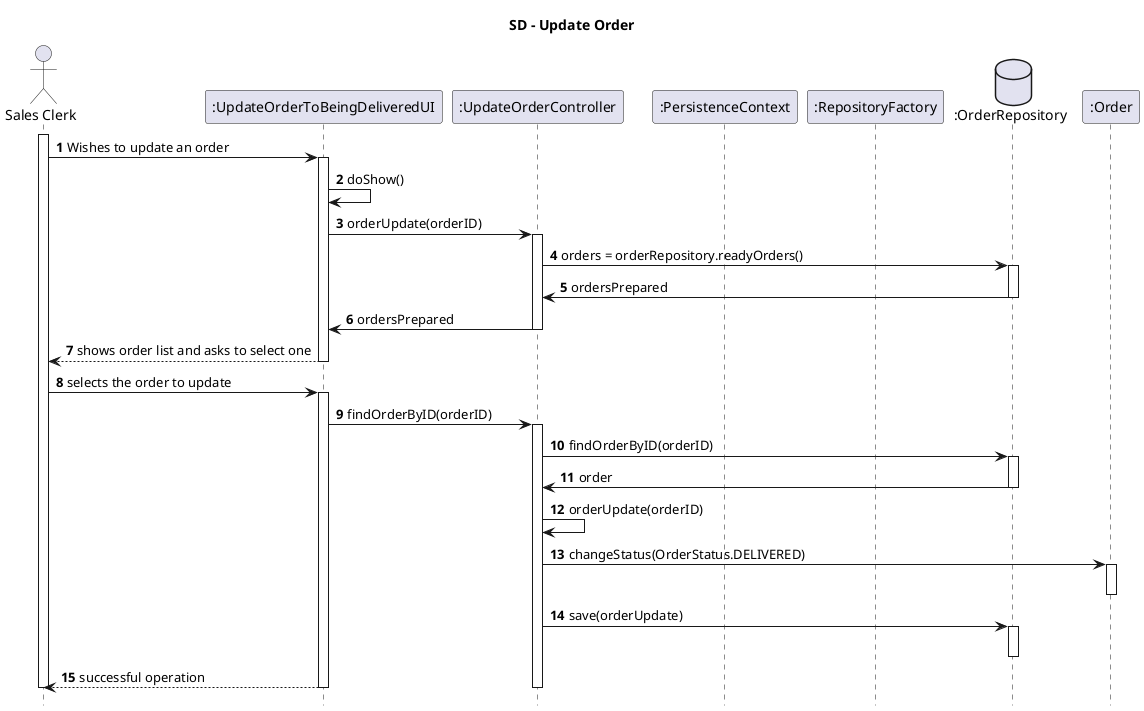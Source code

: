 @startuml
autonumber
hide footbox

title SD - Update Order

        actor "Sales Clerk" as sc
		participant ":UpdateOrderToBeingDeliveredUI" as ui
		participant ":UpdateOrderController" as ctrl
		participant ":PersistenceContext" as pc
		participant ":RepositoryFactory" as rf
		database ":OrderRepository" as repoPC
        participant ":Order" as prod
        activate sc

        sc -> ui: Wishes to update an order
        activate ui
		ui->ui:doShow()
        		ui->ctrl:orderUpdate(orderID)
        		activate ctrl

        		ctrl->repoPC:orders = orderRepository.readyOrders()
        		activate repoPC
        		repoPC->ctrl: ordersPrepared
        		deactivate repoPC
        		ctrl->ui: ordersPrepared
        		deactivate ctrl
        		ui --> sc :  shows order list and asks to select one
        		deactivate ui
        		sc -> ui : selects the order to update
        		activate ui
        		ui->ctrl: findOrderByID(orderID)
        		activate ctrl
        		ctrl -> repoPC: findOrderByID(orderID)
        		activate repoPC
        		repoPC->ctrl: order
        		deactivate repoPC


        		ctrl->ctrl: orderUpdate(orderID)
        		ctrl -> prod : changeStatus(OrderStatus.DELIVERED)
        		activate prod
        		deactivate prod


        		ctrl->repoPC:save(orderUpdate)
        		activate repoPC
        		deactivate repoPC
        		ui --> sc: successful operation
        		deactivate ctrl
        		deactivate ui
        		deactivate sc




@enduml